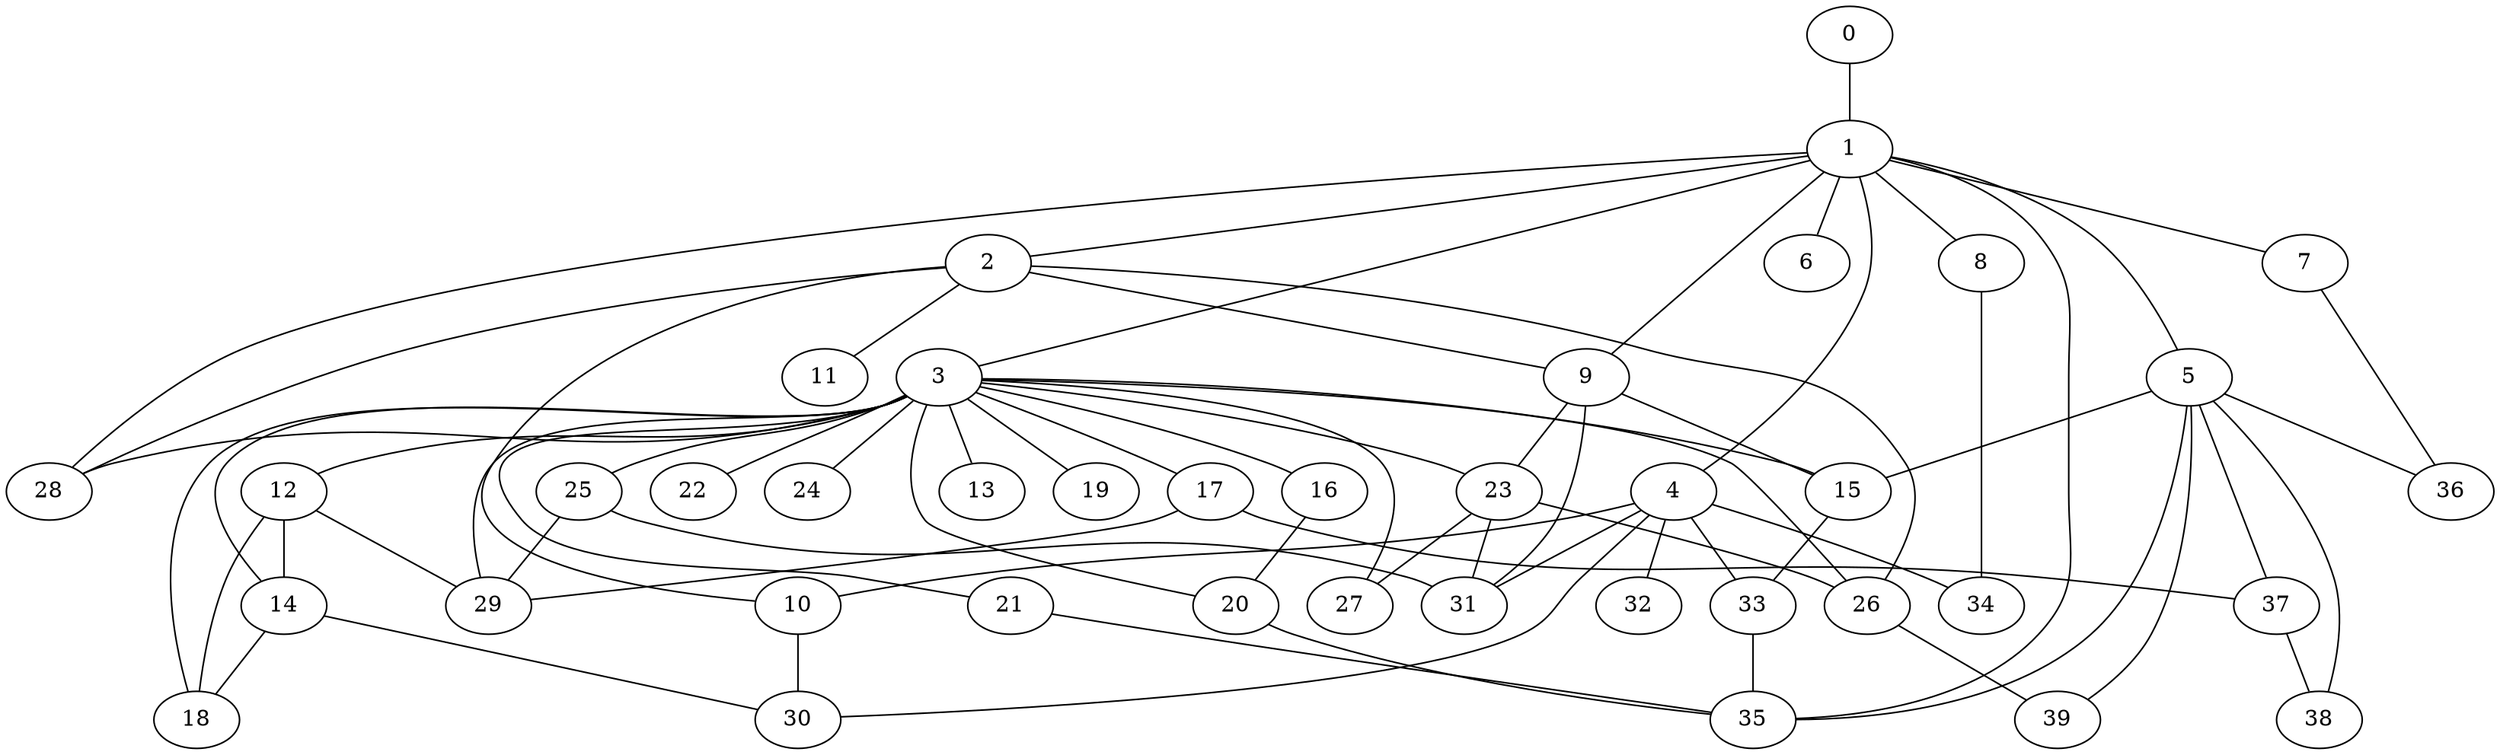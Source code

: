 
graph graphname {
    0 -- 1
1 -- 2
1 -- 3
1 -- 4
1 -- 5
1 -- 6
1 -- 7
1 -- 8
1 -- 9
1 -- 28
1 -- 35
2 -- 10
2 -- 11
2 -- 26
2 -- 28
2 -- 9
3 -- 12
3 -- 13
3 -- 14
3 -- 15
3 -- 16
3 -- 17
3 -- 18
3 -- 19
3 -- 20
3 -- 21
3 -- 22
3 -- 23
3 -- 24
3 -- 25
3 -- 26
3 -- 27
3 -- 28
3 -- 29
4 -- 32
4 -- 34
4 -- 33
4 -- 30
4 -- 31
4 -- 10
5 -- 35
5 -- 36
5 -- 37
5 -- 38
5 -- 39
5 -- 15
7 -- 36
8 -- 34
9 -- 23
9 -- 15
9 -- 31
10 -- 30
12 -- 14
12 -- 18
12 -- 29
14 -- 18
14 -- 30
15 -- 33
16 -- 20
17 -- 29
17 -- 37
20 -- 35
21 -- 35
23 -- 31
23 -- 26
23 -- 27
25 -- 29
25 -- 31
26 -- 39
33 -- 35
37 -- 38

}
